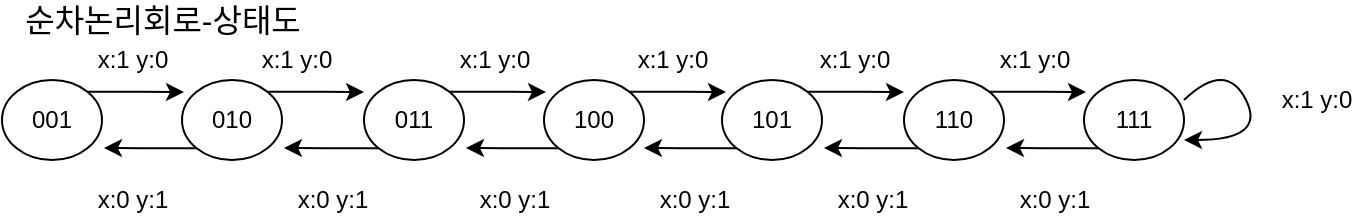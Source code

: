 <mxfile version="14.7.6" type="github">
  <diagram id="IsADIqTYUYIuU1v2_LW8" name="Page-1">
    <mxGraphModel dx="981" dy="486" grid="1" gridSize="10" guides="1" tooltips="1" connect="1" arrows="1" fold="1" page="1" pageScale="1" pageWidth="827" pageHeight="1169" math="0" shadow="0">
      <root>
        <mxCell id="0" />
        <mxCell id="1" parent="0" />
        <mxCell id="oFcrKs_U6eA4Mx5ZxtZ9-10" style="edgeStyle=orthogonalEdgeStyle;rounded=0;orthogonalLoop=1;jettySize=auto;html=1;exitX=1;exitY=0;exitDx=0;exitDy=0;entryX=0.02;entryY=0.15;entryDx=0;entryDy=0;entryPerimeter=0;" edge="1" parent="1" source="oFcrKs_U6eA4Mx5ZxtZ9-1" target="oFcrKs_U6eA4Mx5ZxtZ9-2">
          <mxGeometry relative="1" as="geometry" />
        </mxCell>
        <mxCell id="oFcrKs_U6eA4Mx5ZxtZ9-1" value="001" style="ellipse;whiteSpace=wrap;html=1;" vertex="1" parent="1">
          <mxGeometry x="118" y="60" width="50" height="40" as="geometry" />
        </mxCell>
        <mxCell id="oFcrKs_U6eA4Mx5ZxtZ9-11" style="edgeStyle=orthogonalEdgeStyle;rounded=0;orthogonalLoop=1;jettySize=auto;html=1;exitX=0;exitY=1;exitDx=0;exitDy=0;" edge="1" parent="1" source="oFcrKs_U6eA4Mx5ZxtZ9-2">
          <mxGeometry relative="1" as="geometry">
            <mxPoint x="169" y="94" as="targetPoint" />
          </mxGeometry>
        </mxCell>
        <mxCell id="oFcrKs_U6eA4Mx5ZxtZ9-15" style="edgeStyle=orthogonalEdgeStyle;rounded=0;orthogonalLoop=1;jettySize=auto;html=1;exitX=1;exitY=0;exitDx=0;exitDy=0;" edge="1" parent="1" source="oFcrKs_U6eA4Mx5ZxtZ9-2">
          <mxGeometry relative="1" as="geometry">
            <mxPoint x="299" y="66" as="targetPoint" />
          </mxGeometry>
        </mxCell>
        <mxCell id="oFcrKs_U6eA4Mx5ZxtZ9-2" value="010" style="ellipse;whiteSpace=wrap;html=1;" vertex="1" parent="1">
          <mxGeometry x="208" y="60" width="50" height="40" as="geometry" />
        </mxCell>
        <mxCell id="oFcrKs_U6eA4Mx5ZxtZ9-16" style="edgeStyle=orthogonalEdgeStyle;rounded=0;orthogonalLoop=1;jettySize=auto;html=1;exitX=1;exitY=0;exitDx=0;exitDy=0;entryX=0.02;entryY=0.15;entryDx=0;entryDy=0;entryPerimeter=0;" edge="1" source="oFcrKs_U6eA4Mx5ZxtZ9-17" target="oFcrKs_U6eA4Mx5ZxtZ9-20" parent="1">
          <mxGeometry relative="1" as="geometry" />
        </mxCell>
        <mxCell id="oFcrKs_U6eA4Mx5ZxtZ9-21" style="edgeStyle=orthogonalEdgeStyle;rounded=0;orthogonalLoop=1;jettySize=auto;html=1;exitX=0;exitY=1;exitDx=0;exitDy=0;" edge="1" parent="1" source="oFcrKs_U6eA4Mx5ZxtZ9-17">
          <mxGeometry relative="1" as="geometry">
            <mxPoint x="259" y="94" as="targetPoint" />
          </mxGeometry>
        </mxCell>
        <mxCell id="oFcrKs_U6eA4Mx5ZxtZ9-17" value="011" style="ellipse;whiteSpace=wrap;html=1;" vertex="1" parent="1">
          <mxGeometry x="299" y="60" width="50" height="40" as="geometry" />
        </mxCell>
        <mxCell id="oFcrKs_U6eA4Mx5ZxtZ9-18" style="edgeStyle=orthogonalEdgeStyle;rounded=0;orthogonalLoop=1;jettySize=auto;html=1;exitX=0;exitY=1;exitDx=0;exitDy=0;" edge="1" source="oFcrKs_U6eA4Mx5ZxtZ9-20" parent="1">
          <mxGeometry relative="1" as="geometry">
            <mxPoint x="350" y="94" as="targetPoint" />
          </mxGeometry>
        </mxCell>
        <mxCell id="oFcrKs_U6eA4Mx5ZxtZ9-19" style="edgeStyle=orthogonalEdgeStyle;rounded=0;orthogonalLoop=1;jettySize=auto;html=1;exitX=1;exitY=0;exitDx=0;exitDy=0;" edge="1" source="oFcrKs_U6eA4Mx5ZxtZ9-20" parent="1">
          <mxGeometry relative="1" as="geometry">
            <mxPoint x="480" y="66" as="targetPoint" />
          </mxGeometry>
        </mxCell>
        <mxCell id="oFcrKs_U6eA4Mx5ZxtZ9-20" value="100" style="ellipse;whiteSpace=wrap;html=1;" vertex="1" parent="1">
          <mxGeometry x="389" y="60" width="50" height="40" as="geometry" />
        </mxCell>
        <mxCell id="oFcrKs_U6eA4Mx5ZxtZ9-22" style="edgeStyle=orthogonalEdgeStyle;rounded=0;orthogonalLoop=1;jettySize=auto;html=1;exitX=1;exitY=0;exitDx=0;exitDy=0;" edge="1" source="oFcrKs_U6eA4Mx5ZxtZ9-23" parent="1">
          <mxGeometry relative="1" as="geometry">
            <mxPoint x="569" y="66" as="targetPoint" />
          </mxGeometry>
        </mxCell>
        <mxCell id="oFcrKs_U6eA4Mx5ZxtZ9-23" value="101" style="ellipse;whiteSpace=wrap;html=1;" vertex="1" parent="1">
          <mxGeometry x="478" y="60" width="50" height="40" as="geometry" />
        </mxCell>
        <mxCell id="oFcrKs_U6eA4Mx5ZxtZ9-24" style="edgeStyle=orthogonalEdgeStyle;rounded=0;orthogonalLoop=1;jettySize=auto;html=1;exitX=1;exitY=0;exitDx=0;exitDy=0;entryX=0.02;entryY=0.15;entryDx=0;entryDy=0;entryPerimeter=0;" edge="1" source="oFcrKs_U6eA4Mx5ZxtZ9-26" target="oFcrKs_U6eA4Mx5ZxtZ9-28" parent="1">
          <mxGeometry relative="1" as="geometry" />
        </mxCell>
        <mxCell id="oFcrKs_U6eA4Mx5ZxtZ9-25" style="edgeStyle=orthogonalEdgeStyle;rounded=0;orthogonalLoop=1;jettySize=auto;html=1;exitX=0;exitY=1;exitDx=0;exitDy=0;" edge="1" source="oFcrKs_U6eA4Mx5ZxtZ9-26" parent="1">
          <mxGeometry relative="1" as="geometry">
            <mxPoint x="529" y="94" as="targetPoint" />
          </mxGeometry>
        </mxCell>
        <mxCell id="oFcrKs_U6eA4Mx5ZxtZ9-26" value="110" style="ellipse;whiteSpace=wrap;html=1;" vertex="1" parent="1">
          <mxGeometry x="569" y="60" width="50" height="40" as="geometry" />
        </mxCell>
        <mxCell id="oFcrKs_U6eA4Mx5ZxtZ9-27" style="edgeStyle=orthogonalEdgeStyle;rounded=0;orthogonalLoop=1;jettySize=auto;html=1;exitX=0;exitY=1;exitDx=0;exitDy=0;" edge="1" source="oFcrKs_U6eA4Mx5ZxtZ9-28" parent="1">
          <mxGeometry relative="1" as="geometry">
            <mxPoint x="620" y="94" as="targetPoint" />
          </mxGeometry>
        </mxCell>
        <mxCell id="oFcrKs_U6eA4Mx5ZxtZ9-28" value="111" style="ellipse;whiteSpace=wrap;html=1;" vertex="1" parent="1">
          <mxGeometry x="659" y="60" width="50" height="40" as="geometry" />
        </mxCell>
        <mxCell id="oFcrKs_U6eA4Mx5ZxtZ9-29" style="edgeStyle=orthogonalEdgeStyle;rounded=0;orthogonalLoop=1;jettySize=auto;html=1;exitX=0;exitY=1;exitDx=0;exitDy=0;" edge="1" source="oFcrKs_U6eA4Mx5ZxtZ9-23" parent="1">
          <mxGeometry relative="1" as="geometry">
            <mxPoint x="439" y="94" as="targetPoint" />
          </mxGeometry>
        </mxCell>
        <mxCell id="oFcrKs_U6eA4Mx5ZxtZ9-30" value="&lt;font style=&quot;font-size: 16px&quot;&gt;순차논리회로-상태도&lt;/font&gt;" style="text;html=1;resizable=0;autosize=1;align=center;verticalAlign=middle;points=[];fillColor=none;strokeColor=none;rounded=0;fontSize=16;" vertex="1" parent="1">
          <mxGeometry x="118" y="20" width="160" height="20" as="geometry" />
        </mxCell>
        <mxCell id="oFcrKs_U6eA4Mx5ZxtZ9-575" value="x:1 y:0" style="text;html=1;resizable=0;autosize=1;align=center;verticalAlign=middle;points=[];fillColor=none;strokeColor=none;rounded=0;shadow=0;sketch=0;" vertex="1" parent="1">
          <mxGeometry x="158" y="40" width="50" height="20" as="geometry" />
        </mxCell>
        <mxCell id="oFcrKs_U6eA4Mx5ZxtZ9-576" value="x:1 y:0" style="text;html=1;resizable=0;autosize=1;align=center;verticalAlign=middle;points=[];fillColor=none;strokeColor=none;rounded=0;shadow=0;sketch=0;" vertex="1" parent="1">
          <mxGeometry x="240" y="40" width="50" height="20" as="geometry" />
        </mxCell>
        <mxCell id="oFcrKs_U6eA4Mx5ZxtZ9-577" value="x:1 y:0" style="text;html=1;resizable=0;autosize=1;align=center;verticalAlign=middle;points=[];fillColor=none;strokeColor=none;rounded=0;shadow=0;sketch=0;" vertex="1" parent="1">
          <mxGeometry x="339" y="40" width="50" height="20" as="geometry" />
        </mxCell>
        <mxCell id="oFcrKs_U6eA4Mx5ZxtZ9-579" value="x:1 y:0" style="text;html=1;resizable=0;autosize=1;align=center;verticalAlign=middle;points=[];fillColor=none;strokeColor=none;rounded=0;shadow=0;sketch=0;" vertex="1" parent="1">
          <mxGeometry x="428" y="40" width="50" height="20" as="geometry" />
        </mxCell>
        <mxCell id="oFcrKs_U6eA4Mx5ZxtZ9-580" value="x:1 y:0" style="text;html=1;resizable=0;autosize=1;align=center;verticalAlign=middle;points=[];fillColor=none;strokeColor=none;rounded=0;shadow=0;sketch=0;" vertex="1" parent="1">
          <mxGeometry x="519" y="40" width="50" height="20" as="geometry" />
        </mxCell>
        <mxCell id="oFcrKs_U6eA4Mx5ZxtZ9-581" value="x:1 y:0" style="text;html=1;resizable=0;autosize=1;align=center;verticalAlign=middle;points=[];fillColor=none;strokeColor=none;rounded=0;shadow=0;sketch=0;" vertex="1" parent="1">
          <mxGeometry x="609" y="40" width="50" height="20" as="geometry" />
        </mxCell>
        <mxCell id="oFcrKs_U6eA4Mx5ZxtZ9-582" value="x:0 y:1" style="text;html=1;resizable=0;autosize=1;align=center;verticalAlign=middle;points=[];fillColor=none;strokeColor=none;rounded=0;shadow=0;sketch=0;" vertex="1" parent="1">
          <mxGeometry x="619" y="110" width="50" height="20" as="geometry" />
        </mxCell>
        <mxCell id="oFcrKs_U6eA4Mx5ZxtZ9-583" value="x:0 y:1" style="text;html=1;resizable=0;autosize=1;align=center;verticalAlign=middle;points=[];fillColor=none;strokeColor=none;rounded=0;shadow=0;sketch=0;" vertex="1" parent="1">
          <mxGeometry x="528" y="110" width="50" height="20" as="geometry" />
        </mxCell>
        <mxCell id="oFcrKs_U6eA4Mx5ZxtZ9-584" value="x:0 y:1" style="text;html=1;resizable=0;autosize=1;align=center;verticalAlign=middle;points=[];fillColor=none;strokeColor=none;rounded=0;shadow=0;sketch=0;" vertex="1" parent="1">
          <mxGeometry x="439" y="110" width="50" height="20" as="geometry" />
        </mxCell>
        <mxCell id="oFcrKs_U6eA4Mx5ZxtZ9-585" value="x:0 y:1" style="text;html=1;resizable=0;autosize=1;align=center;verticalAlign=middle;points=[];fillColor=none;strokeColor=none;rounded=0;shadow=0;sketch=0;" vertex="1" parent="1">
          <mxGeometry x="349" y="110" width="50" height="20" as="geometry" />
        </mxCell>
        <mxCell id="oFcrKs_U6eA4Mx5ZxtZ9-586" value="x:0 y:1" style="text;html=1;resizable=0;autosize=1;align=center;verticalAlign=middle;points=[];fillColor=none;strokeColor=none;rounded=0;shadow=0;sketch=0;" vertex="1" parent="1">
          <mxGeometry x="258" y="110" width="50" height="20" as="geometry" />
        </mxCell>
        <mxCell id="oFcrKs_U6eA4Mx5ZxtZ9-587" value="x:0 y:1" style="text;html=1;resizable=0;autosize=1;align=center;verticalAlign=middle;points=[];fillColor=none;strokeColor=none;rounded=0;shadow=0;sketch=0;" vertex="1" parent="1">
          <mxGeometry x="158" y="110" width="50" height="20" as="geometry" />
        </mxCell>
        <mxCell id="oFcrKs_U6eA4Mx5ZxtZ9-588" value="" style="curved=1;endArrow=classic;html=1;" edge="1" parent="1">
          <mxGeometry width="50" height="50" relative="1" as="geometry">
            <mxPoint x="709" y="70" as="sourcePoint" />
            <mxPoint x="709" y="90" as="targetPoint" />
            <Array as="points">
              <mxPoint x="730" y="50" />
              <mxPoint x="750" y="90" />
            </Array>
          </mxGeometry>
        </mxCell>
        <mxCell id="oFcrKs_U6eA4Mx5ZxtZ9-589" value="x:1 y:0" style="text;html=1;resizable=0;autosize=1;align=center;verticalAlign=middle;points=[];fillColor=none;strokeColor=none;rounded=0;shadow=0;sketch=0;" vertex="1" parent="1">
          <mxGeometry x="750" y="60" width="50" height="20" as="geometry" />
        </mxCell>
      </root>
    </mxGraphModel>
  </diagram>
</mxfile>
